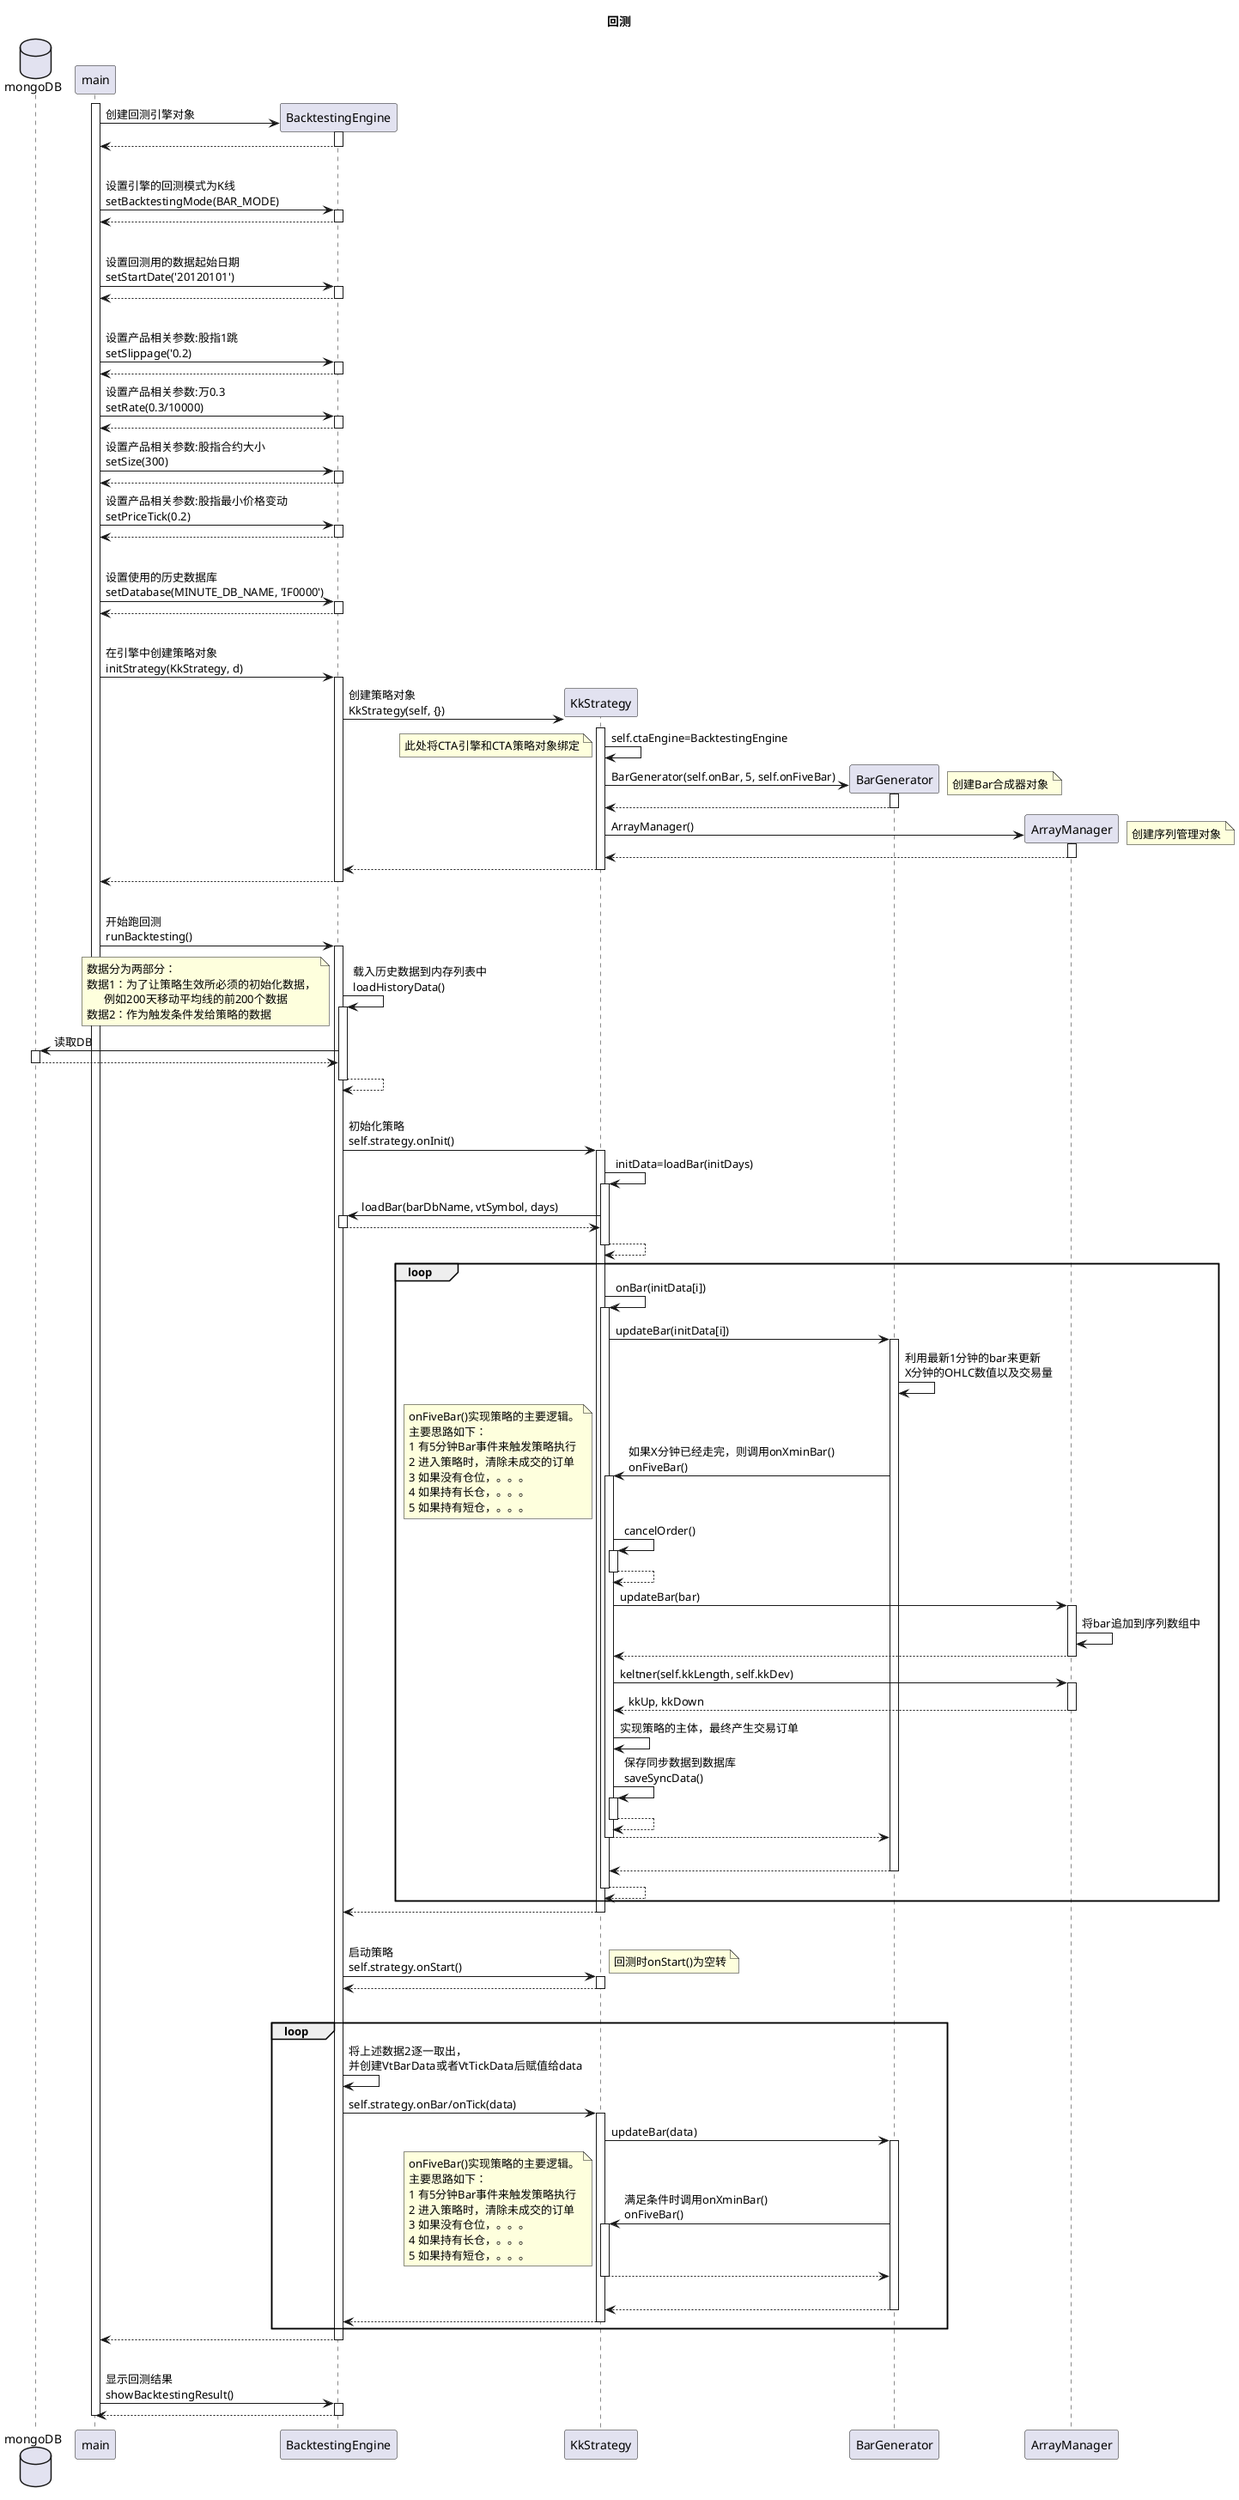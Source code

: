 @startuml
title 回测

database mongoDB as db
participant main as main
participant BacktestingEngine as be
participant KkStrategy as kk
participant BarGenerator as bg
participant ArrayManager as am


activate main
    create be
    main->be ++: 创建回测引擎对象
        return
    |||
    main->be ++: 设置引擎的回测模式为K线\nsetBacktestingMode(BAR_MODE)
        return
    |||
    main->be ++: 设置回测用的数据起始日期\nsetStartDate('20120101')
        return
    |||
    main->be ++: 设置产品相关参数:股指1跳\nsetSlippage('0.2)
        return
    main->be ++: 设置产品相关参数:万0.3\nsetRate(0.3/10000)
        return
    main->be ++: 设置产品相关参数:股指合约大小\nsetSize(300)
        return
    main->be ++: 设置产品相关参数:股指最小价格变动\nsetPriceTick(0.2)
        return
    |||
    main->be ++: 设置使用的历史数据库\nsetDatabase(MINUTE_DB_NAME, 'IF0000')
        return
    |||
    main->be ++: 在引擎中创建策略对象\ninitStrategy(KkStrategy, d)
        create kk
        be -> kk ++ : 创建策略对象\nKkStrategy(self, {})
            kk -> kk: self.ctaEngine=BacktestingEngine
            note left: 此处将CTA引擎和CTA策略对象绑定
            create bg
            kk -> bg ++: BarGenerator(self.onBar, 5, self.onFiveBar)
                note right: 创建Bar合成器对象
                return
            create am
            kk -> am ++: ArrayManager()
                note right: 创建序列管理对象
                return
            return
        return
    |||
    main->be ++: 开始跑回测\nrunBacktesting()
        be->be ++: 载入历史数据到内存列表中\nloadHistoryData()
            note left
                数据分为两部分：
                数据1：为了让策略生效所必须的初始化数据，
                      例如200天移动平均线的前200个数据
                数据2：作为触发条件发给策略的数据
            end note
            be -> db ++: 读取DB
                return
            return
        |||
        be->kk ++ : 初始化策略\nself.strategy.onInit()
            kk->kk ++: initData=loadBar(initDays)
                kk -> be ++ : loadBar(barDbName, vtSymbol, days)
                    return
                return
            loop
                kk -> kk ++: onBar(initData[i])
                    kk -> bg ++: updateBar(initData[i])
                        bg->bg: 利用最新1分钟的bar来更新\nX分钟的OHLC数值以及交易量
                        bg->kk ++: 如果X分钟已经走完，则调用onXminBar()\nonFiveBar()
                            note left
                                onFiveBar()实现策略的主要逻辑。
                                主要思路如下：
                                1 有5分钟Bar事件来触发策略执行
                                2 进入策略时，清除未成交的订单
                                3 如果没有仓位，。。。
                                4 如果持有长仓，。。。
                                5 如果持有短仓，。。。
                            end note
                            kk->kk ++: cancelOrder()
                                return
                            kk->am ++: updateBar(bar)
                                am->am : 将bar追加到序列数组中
                                return
                            kk->am ++: keltner(self.kkLength, self.kkDev)
                                return kkUp, kkDown
                            kk->kk: 实现策略的主体，最终产生交易订单
                            kk->kk ++: 保存同步数据到数据库\nsaveSyncData()
                                return
                            return
                        |||
                        return
                    return
            end loop

            return
        |||
        be->kk ++ : 启动策略\nself.strategy.onStart()
            note right: 回测时onStart()为空转
            return
        |||
        loop
            be->be : 将上述数据2逐一取出，\n并创建VtBarData或者VtTickData后赋值给data
            be->kk ++ : self.strategy.onBar/onTick(data)
                    kk -> bg ++: updateBar(data)
                        bg->kk ++: 满足条件时调用onXminBar()\nonFiveBar()
                            note left
                                onFiveBar()实现策略的主要逻辑。
                                主要思路如下：
                                1 有5分钟Bar事件来触发策略执行
                                2 进入策略时，清除未成交的订单
                                3 如果没有仓位，。。。
                                4 如果持有长仓，。。。
                                5 如果持有短仓，。。。
                            end note
                            return
                        |||
                        return
                return
        end loop
        return
    |||
    main->be ++: 显示回测结果\nshowBacktestingResult()
        return
deactivate main

@enduml
